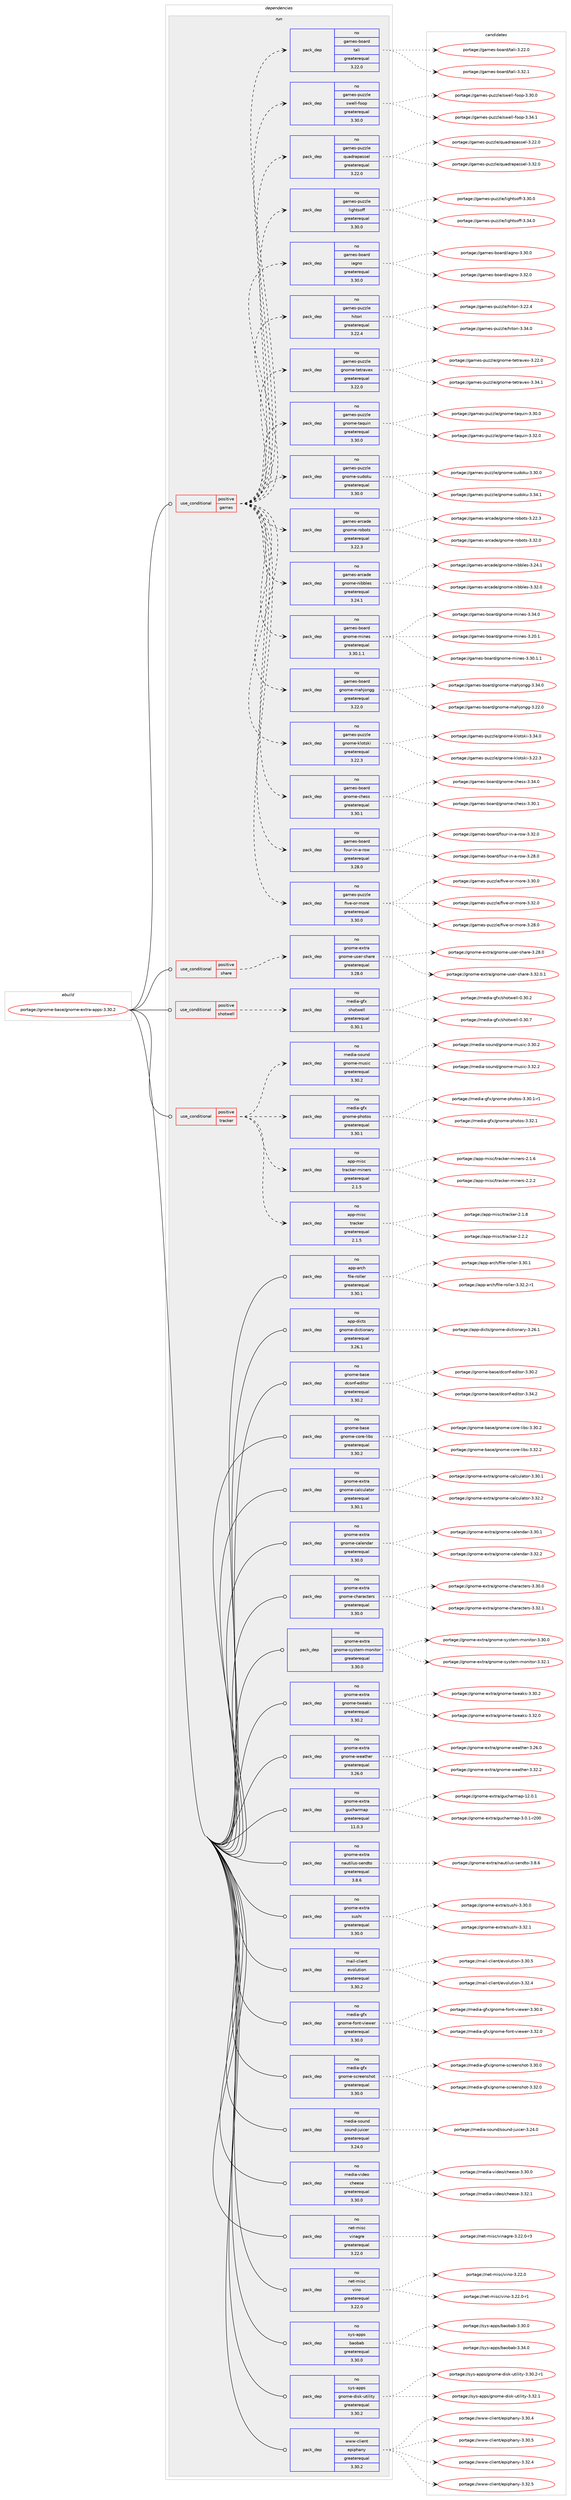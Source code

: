 digraph prolog {

# *************
# Graph options
# *************

newrank=true;
concentrate=true;
compound=true;
graph [rankdir=LR,fontname=Helvetica,fontsize=10,ranksep=1.5];#, ranksep=2.5, nodesep=0.2];
edge  [arrowhead=vee];
node  [fontname=Helvetica,fontsize=10];

# **********
# The ebuild
# **********

subgraph cluster_leftcol {
color=gray;
rank=same;
label=<<i>ebuild</i>>;
id [label="portage://gnome-base/gnome-extra-apps-3.30.2", color=red, width=4, href="../gnome-base/gnome-extra-apps-3.30.2.svg"];
}

# ****************
# The dependencies
# ****************

subgraph cluster_midcol {
color=gray;
label=<<i>dependencies</i>>;
subgraph cluster_compile {
fillcolor="#eeeeee";
style=filled;
label=<<i>compile</i>>;
}
subgraph cluster_compileandrun {
fillcolor="#eeeeee";
style=filled;
label=<<i>compile and run</i>>;
}
subgraph cluster_run {
fillcolor="#eeeeee";
style=filled;
label=<<i>run</i>>;
subgraph cond74012 {
dependency278467 [label=<<TABLE BORDER="0" CELLBORDER="1" CELLSPACING="0" CELLPADDING="4"><TR><TD ROWSPAN="3" CELLPADDING="10">use_conditional</TD></TR><TR><TD>positive</TD></TR><TR><TD>games</TD></TR></TABLE>>, shape=none, color=red];
subgraph pack200404 {
dependency278468 [label=<<TABLE BORDER="0" CELLBORDER="1" CELLSPACING="0" CELLPADDING="4" WIDTH="220"><TR><TD ROWSPAN="6" CELLPADDING="30">pack_dep</TD></TR><TR><TD WIDTH="110">no</TD></TR><TR><TD>games-puzzle</TD></TR><TR><TD>five-or-more</TD></TR><TR><TD>greaterequal</TD></TR><TR><TD>3.30.0</TD></TR></TABLE>>, shape=none, color=blue];
}
dependency278467:e -> dependency278468:w [weight=20,style="dashed",arrowhead="vee"];
subgraph pack200405 {
dependency278469 [label=<<TABLE BORDER="0" CELLBORDER="1" CELLSPACING="0" CELLPADDING="4" WIDTH="220"><TR><TD ROWSPAN="6" CELLPADDING="30">pack_dep</TD></TR><TR><TD WIDTH="110">no</TD></TR><TR><TD>games-board</TD></TR><TR><TD>four-in-a-row</TD></TR><TR><TD>greaterequal</TD></TR><TR><TD>3.28.0</TD></TR></TABLE>>, shape=none, color=blue];
}
dependency278467:e -> dependency278469:w [weight=20,style="dashed",arrowhead="vee"];
subgraph pack200406 {
dependency278470 [label=<<TABLE BORDER="0" CELLBORDER="1" CELLSPACING="0" CELLPADDING="4" WIDTH="220"><TR><TD ROWSPAN="6" CELLPADDING="30">pack_dep</TD></TR><TR><TD WIDTH="110">no</TD></TR><TR><TD>games-board</TD></TR><TR><TD>gnome-chess</TD></TR><TR><TD>greaterequal</TD></TR><TR><TD>3.30.1</TD></TR></TABLE>>, shape=none, color=blue];
}
dependency278467:e -> dependency278470:w [weight=20,style="dashed",arrowhead="vee"];
subgraph pack200407 {
dependency278471 [label=<<TABLE BORDER="0" CELLBORDER="1" CELLSPACING="0" CELLPADDING="4" WIDTH="220"><TR><TD ROWSPAN="6" CELLPADDING="30">pack_dep</TD></TR><TR><TD WIDTH="110">no</TD></TR><TR><TD>games-puzzle</TD></TR><TR><TD>gnome-klotski</TD></TR><TR><TD>greaterequal</TD></TR><TR><TD>3.22.3</TD></TR></TABLE>>, shape=none, color=blue];
}
dependency278467:e -> dependency278471:w [weight=20,style="dashed",arrowhead="vee"];
subgraph pack200408 {
dependency278472 [label=<<TABLE BORDER="0" CELLBORDER="1" CELLSPACING="0" CELLPADDING="4" WIDTH="220"><TR><TD ROWSPAN="6" CELLPADDING="30">pack_dep</TD></TR><TR><TD WIDTH="110">no</TD></TR><TR><TD>games-board</TD></TR><TR><TD>gnome-mahjongg</TD></TR><TR><TD>greaterequal</TD></TR><TR><TD>3.22.0</TD></TR></TABLE>>, shape=none, color=blue];
}
dependency278467:e -> dependency278472:w [weight=20,style="dashed",arrowhead="vee"];
subgraph pack200409 {
dependency278473 [label=<<TABLE BORDER="0" CELLBORDER="1" CELLSPACING="0" CELLPADDING="4" WIDTH="220"><TR><TD ROWSPAN="6" CELLPADDING="30">pack_dep</TD></TR><TR><TD WIDTH="110">no</TD></TR><TR><TD>games-board</TD></TR><TR><TD>gnome-mines</TD></TR><TR><TD>greaterequal</TD></TR><TR><TD>3.30.1.1</TD></TR></TABLE>>, shape=none, color=blue];
}
dependency278467:e -> dependency278473:w [weight=20,style="dashed",arrowhead="vee"];
subgraph pack200410 {
dependency278474 [label=<<TABLE BORDER="0" CELLBORDER="1" CELLSPACING="0" CELLPADDING="4" WIDTH="220"><TR><TD ROWSPAN="6" CELLPADDING="30">pack_dep</TD></TR><TR><TD WIDTH="110">no</TD></TR><TR><TD>games-arcade</TD></TR><TR><TD>gnome-nibbles</TD></TR><TR><TD>greaterequal</TD></TR><TR><TD>3.24.1</TD></TR></TABLE>>, shape=none, color=blue];
}
dependency278467:e -> dependency278474:w [weight=20,style="dashed",arrowhead="vee"];
subgraph pack200411 {
dependency278475 [label=<<TABLE BORDER="0" CELLBORDER="1" CELLSPACING="0" CELLPADDING="4" WIDTH="220"><TR><TD ROWSPAN="6" CELLPADDING="30">pack_dep</TD></TR><TR><TD WIDTH="110">no</TD></TR><TR><TD>games-arcade</TD></TR><TR><TD>gnome-robots</TD></TR><TR><TD>greaterequal</TD></TR><TR><TD>3.22.3</TD></TR></TABLE>>, shape=none, color=blue];
}
dependency278467:e -> dependency278475:w [weight=20,style="dashed",arrowhead="vee"];
subgraph pack200412 {
dependency278476 [label=<<TABLE BORDER="0" CELLBORDER="1" CELLSPACING="0" CELLPADDING="4" WIDTH="220"><TR><TD ROWSPAN="6" CELLPADDING="30">pack_dep</TD></TR><TR><TD WIDTH="110">no</TD></TR><TR><TD>games-puzzle</TD></TR><TR><TD>gnome-sudoku</TD></TR><TR><TD>greaterequal</TD></TR><TR><TD>3.30.0</TD></TR></TABLE>>, shape=none, color=blue];
}
dependency278467:e -> dependency278476:w [weight=20,style="dashed",arrowhead="vee"];
subgraph pack200413 {
dependency278477 [label=<<TABLE BORDER="0" CELLBORDER="1" CELLSPACING="0" CELLPADDING="4" WIDTH="220"><TR><TD ROWSPAN="6" CELLPADDING="30">pack_dep</TD></TR><TR><TD WIDTH="110">no</TD></TR><TR><TD>games-puzzle</TD></TR><TR><TD>gnome-taquin</TD></TR><TR><TD>greaterequal</TD></TR><TR><TD>3.30.0</TD></TR></TABLE>>, shape=none, color=blue];
}
dependency278467:e -> dependency278477:w [weight=20,style="dashed",arrowhead="vee"];
subgraph pack200414 {
dependency278478 [label=<<TABLE BORDER="0" CELLBORDER="1" CELLSPACING="0" CELLPADDING="4" WIDTH="220"><TR><TD ROWSPAN="6" CELLPADDING="30">pack_dep</TD></TR><TR><TD WIDTH="110">no</TD></TR><TR><TD>games-puzzle</TD></TR><TR><TD>gnome-tetravex</TD></TR><TR><TD>greaterequal</TD></TR><TR><TD>3.22.0</TD></TR></TABLE>>, shape=none, color=blue];
}
dependency278467:e -> dependency278478:w [weight=20,style="dashed",arrowhead="vee"];
subgraph pack200415 {
dependency278479 [label=<<TABLE BORDER="0" CELLBORDER="1" CELLSPACING="0" CELLPADDING="4" WIDTH="220"><TR><TD ROWSPAN="6" CELLPADDING="30">pack_dep</TD></TR><TR><TD WIDTH="110">no</TD></TR><TR><TD>games-puzzle</TD></TR><TR><TD>hitori</TD></TR><TR><TD>greaterequal</TD></TR><TR><TD>3.22.4</TD></TR></TABLE>>, shape=none, color=blue];
}
dependency278467:e -> dependency278479:w [weight=20,style="dashed",arrowhead="vee"];
subgraph pack200416 {
dependency278480 [label=<<TABLE BORDER="0" CELLBORDER="1" CELLSPACING="0" CELLPADDING="4" WIDTH="220"><TR><TD ROWSPAN="6" CELLPADDING="30">pack_dep</TD></TR><TR><TD WIDTH="110">no</TD></TR><TR><TD>games-board</TD></TR><TR><TD>iagno</TD></TR><TR><TD>greaterequal</TD></TR><TR><TD>3.30.0</TD></TR></TABLE>>, shape=none, color=blue];
}
dependency278467:e -> dependency278480:w [weight=20,style="dashed",arrowhead="vee"];
subgraph pack200417 {
dependency278481 [label=<<TABLE BORDER="0" CELLBORDER="1" CELLSPACING="0" CELLPADDING="4" WIDTH="220"><TR><TD ROWSPAN="6" CELLPADDING="30">pack_dep</TD></TR><TR><TD WIDTH="110">no</TD></TR><TR><TD>games-puzzle</TD></TR><TR><TD>lightsoff</TD></TR><TR><TD>greaterequal</TD></TR><TR><TD>3.30.0</TD></TR></TABLE>>, shape=none, color=blue];
}
dependency278467:e -> dependency278481:w [weight=20,style="dashed",arrowhead="vee"];
subgraph pack200418 {
dependency278482 [label=<<TABLE BORDER="0" CELLBORDER="1" CELLSPACING="0" CELLPADDING="4" WIDTH="220"><TR><TD ROWSPAN="6" CELLPADDING="30">pack_dep</TD></TR><TR><TD WIDTH="110">no</TD></TR><TR><TD>games-puzzle</TD></TR><TR><TD>quadrapassel</TD></TR><TR><TD>greaterequal</TD></TR><TR><TD>3.22.0</TD></TR></TABLE>>, shape=none, color=blue];
}
dependency278467:e -> dependency278482:w [weight=20,style="dashed",arrowhead="vee"];
subgraph pack200419 {
dependency278483 [label=<<TABLE BORDER="0" CELLBORDER="1" CELLSPACING="0" CELLPADDING="4" WIDTH="220"><TR><TD ROWSPAN="6" CELLPADDING="30">pack_dep</TD></TR><TR><TD WIDTH="110">no</TD></TR><TR><TD>games-puzzle</TD></TR><TR><TD>swell-foop</TD></TR><TR><TD>greaterequal</TD></TR><TR><TD>3.30.0</TD></TR></TABLE>>, shape=none, color=blue];
}
dependency278467:e -> dependency278483:w [weight=20,style="dashed",arrowhead="vee"];
subgraph pack200420 {
dependency278484 [label=<<TABLE BORDER="0" CELLBORDER="1" CELLSPACING="0" CELLPADDING="4" WIDTH="220"><TR><TD ROWSPAN="6" CELLPADDING="30">pack_dep</TD></TR><TR><TD WIDTH="110">no</TD></TR><TR><TD>games-board</TD></TR><TR><TD>tali</TD></TR><TR><TD>greaterequal</TD></TR><TR><TD>3.22.0</TD></TR></TABLE>>, shape=none, color=blue];
}
dependency278467:e -> dependency278484:w [weight=20,style="dashed",arrowhead="vee"];
}
id:e -> dependency278467:w [weight=20,style="solid",arrowhead="odot"];
subgraph cond74013 {
dependency278485 [label=<<TABLE BORDER="0" CELLBORDER="1" CELLSPACING="0" CELLPADDING="4"><TR><TD ROWSPAN="3" CELLPADDING="10">use_conditional</TD></TR><TR><TD>positive</TD></TR><TR><TD>share</TD></TR></TABLE>>, shape=none, color=red];
subgraph pack200421 {
dependency278486 [label=<<TABLE BORDER="0" CELLBORDER="1" CELLSPACING="0" CELLPADDING="4" WIDTH="220"><TR><TD ROWSPAN="6" CELLPADDING="30">pack_dep</TD></TR><TR><TD WIDTH="110">no</TD></TR><TR><TD>gnome-extra</TD></TR><TR><TD>gnome-user-share</TD></TR><TR><TD>greaterequal</TD></TR><TR><TD>3.28.0</TD></TR></TABLE>>, shape=none, color=blue];
}
dependency278485:e -> dependency278486:w [weight=20,style="dashed",arrowhead="vee"];
}
id:e -> dependency278485:w [weight=20,style="solid",arrowhead="odot"];
subgraph cond74014 {
dependency278487 [label=<<TABLE BORDER="0" CELLBORDER="1" CELLSPACING="0" CELLPADDING="4"><TR><TD ROWSPAN="3" CELLPADDING="10">use_conditional</TD></TR><TR><TD>positive</TD></TR><TR><TD>shotwell</TD></TR></TABLE>>, shape=none, color=red];
subgraph pack200422 {
dependency278488 [label=<<TABLE BORDER="0" CELLBORDER="1" CELLSPACING="0" CELLPADDING="4" WIDTH="220"><TR><TD ROWSPAN="6" CELLPADDING="30">pack_dep</TD></TR><TR><TD WIDTH="110">no</TD></TR><TR><TD>media-gfx</TD></TR><TR><TD>shotwell</TD></TR><TR><TD>greaterequal</TD></TR><TR><TD>0.30.1</TD></TR></TABLE>>, shape=none, color=blue];
}
dependency278487:e -> dependency278488:w [weight=20,style="dashed",arrowhead="vee"];
}
id:e -> dependency278487:w [weight=20,style="solid",arrowhead="odot"];
subgraph cond74015 {
dependency278489 [label=<<TABLE BORDER="0" CELLBORDER="1" CELLSPACING="0" CELLPADDING="4"><TR><TD ROWSPAN="3" CELLPADDING="10">use_conditional</TD></TR><TR><TD>positive</TD></TR><TR><TD>tracker</TD></TR></TABLE>>, shape=none, color=red];
subgraph pack200423 {
dependency278490 [label=<<TABLE BORDER="0" CELLBORDER="1" CELLSPACING="0" CELLPADDING="4" WIDTH="220"><TR><TD ROWSPAN="6" CELLPADDING="30">pack_dep</TD></TR><TR><TD WIDTH="110">no</TD></TR><TR><TD>app-misc</TD></TR><TR><TD>tracker</TD></TR><TR><TD>greaterequal</TD></TR><TR><TD>2.1.5</TD></TR></TABLE>>, shape=none, color=blue];
}
dependency278489:e -> dependency278490:w [weight=20,style="dashed",arrowhead="vee"];
subgraph pack200424 {
dependency278491 [label=<<TABLE BORDER="0" CELLBORDER="1" CELLSPACING="0" CELLPADDING="4" WIDTH="220"><TR><TD ROWSPAN="6" CELLPADDING="30">pack_dep</TD></TR><TR><TD WIDTH="110">no</TD></TR><TR><TD>app-misc</TD></TR><TR><TD>tracker-miners</TD></TR><TR><TD>greaterequal</TD></TR><TR><TD>2.1.5</TD></TR></TABLE>>, shape=none, color=blue];
}
dependency278489:e -> dependency278491:w [weight=20,style="dashed",arrowhead="vee"];
subgraph pack200425 {
dependency278492 [label=<<TABLE BORDER="0" CELLBORDER="1" CELLSPACING="0" CELLPADDING="4" WIDTH="220"><TR><TD ROWSPAN="6" CELLPADDING="30">pack_dep</TD></TR><TR><TD WIDTH="110">no</TD></TR><TR><TD>media-gfx</TD></TR><TR><TD>gnome-photos</TD></TR><TR><TD>greaterequal</TD></TR><TR><TD>3.30.1</TD></TR></TABLE>>, shape=none, color=blue];
}
dependency278489:e -> dependency278492:w [weight=20,style="dashed",arrowhead="vee"];
subgraph pack200426 {
dependency278493 [label=<<TABLE BORDER="0" CELLBORDER="1" CELLSPACING="0" CELLPADDING="4" WIDTH="220"><TR><TD ROWSPAN="6" CELLPADDING="30">pack_dep</TD></TR><TR><TD WIDTH="110">no</TD></TR><TR><TD>media-sound</TD></TR><TR><TD>gnome-music</TD></TR><TR><TD>greaterequal</TD></TR><TR><TD>3.30.2</TD></TR></TABLE>>, shape=none, color=blue];
}
dependency278489:e -> dependency278493:w [weight=20,style="dashed",arrowhead="vee"];
}
id:e -> dependency278489:w [weight=20,style="solid",arrowhead="odot"];
subgraph pack200427 {
dependency278494 [label=<<TABLE BORDER="0" CELLBORDER="1" CELLSPACING="0" CELLPADDING="4" WIDTH="220"><TR><TD ROWSPAN="6" CELLPADDING="30">pack_dep</TD></TR><TR><TD WIDTH="110">no</TD></TR><TR><TD>app-arch</TD></TR><TR><TD>file-roller</TD></TR><TR><TD>greaterequal</TD></TR><TR><TD>3.30.1</TD></TR></TABLE>>, shape=none, color=blue];
}
id:e -> dependency278494:w [weight=20,style="solid",arrowhead="odot"];
subgraph pack200428 {
dependency278495 [label=<<TABLE BORDER="0" CELLBORDER="1" CELLSPACING="0" CELLPADDING="4" WIDTH="220"><TR><TD ROWSPAN="6" CELLPADDING="30">pack_dep</TD></TR><TR><TD WIDTH="110">no</TD></TR><TR><TD>app-dicts</TD></TR><TR><TD>gnome-dictionary</TD></TR><TR><TD>greaterequal</TD></TR><TR><TD>3.26.1</TD></TR></TABLE>>, shape=none, color=blue];
}
id:e -> dependency278495:w [weight=20,style="solid",arrowhead="odot"];
subgraph pack200429 {
dependency278496 [label=<<TABLE BORDER="0" CELLBORDER="1" CELLSPACING="0" CELLPADDING="4" WIDTH="220"><TR><TD ROWSPAN="6" CELLPADDING="30">pack_dep</TD></TR><TR><TD WIDTH="110">no</TD></TR><TR><TD>gnome-base</TD></TR><TR><TD>dconf-editor</TD></TR><TR><TD>greaterequal</TD></TR><TR><TD>3.30.2</TD></TR></TABLE>>, shape=none, color=blue];
}
id:e -> dependency278496:w [weight=20,style="solid",arrowhead="odot"];
subgraph pack200430 {
dependency278497 [label=<<TABLE BORDER="0" CELLBORDER="1" CELLSPACING="0" CELLPADDING="4" WIDTH="220"><TR><TD ROWSPAN="6" CELLPADDING="30">pack_dep</TD></TR><TR><TD WIDTH="110">no</TD></TR><TR><TD>gnome-base</TD></TR><TR><TD>gnome-core-libs</TD></TR><TR><TD>greaterequal</TD></TR><TR><TD>3.30.2</TD></TR></TABLE>>, shape=none, color=blue];
}
id:e -> dependency278497:w [weight=20,style="solid",arrowhead="odot"];
subgraph pack200431 {
dependency278498 [label=<<TABLE BORDER="0" CELLBORDER="1" CELLSPACING="0" CELLPADDING="4" WIDTH="220"><TR><TD ROWSPAN="6" CELLPADDING="30">pack_dep</TD></TR><TR><TD WIDTH="110">no</TD></TR><TR><TD>gnome-extra</TD></TR><TR><TD>gnome-calculator</TD></TR><TR><TD>greaterequal</TD></TR><TR><TD>3.30.1</TD></TR></TABLE>>, shape=none, color=blue];
}
id:e -> dependency278498:w [weight=20,style="solid",arrowhead="odot"];
subgraph pack200432 {
dependency278499 [label=<<TABLE BORDER="0" CELLBORDER="1" CELLSPACING="0" CELLPADDING="4" WIDTH="220"><TR><TD ROWSPAN="6" CELLPADDING="30">pack_dep</TD></TR><TR><TD WIDTH="110">no</TD></TR><TR><TD>gnome-extra</TD></TR><TR><TD>gnome-calendar</TD></TR><TR><TD>greaterequal</TD></TR><TR><TD>3.30.0</TD></TR></TABLE>>, shape=none, color=blue];
}
id:e -> dependency278499:w [weight=20,style="solid",arrowhead="odot"];
subgraph pack200433 {
dependency278500 [label=<<TABLE BORDER="0" CELLBORDER="1" CELLSPACING="0" CELLPADDING="4" WIDTH="220"><TR><TD ROWSPAN="6" CELLPADDING="30">pack_dep</TD></TR><TR><TD WIDTH="110">no</TD></TR><TR><TD>gnome-extra</TD></TR><TR><TD>gnome-characters</TD></TR><TR><TD>greaterequal</TD></TR><TR><TD>3.30.0</TD></TR></TABLE>>, shape=none, color=blue];
}
id:e -> dependency278500:w [weight=20,style="solid",arrowhead="odot"];
subgraph pack200434 {
dependency278501 [label=<<TABLE BORDER="0" CELLBORDER="1" CELLSPACING="0" CELLPADDING="4" WIDTH="220"><TR><TD ROWSPAN="6" CELLPADDING="30">pack_dep</TD></TR><TR><TD WIDTH="110">no</TD></TR><TR><TD>gnome-extra</TD></TR><TR><TD>gnome-system-monitor</TD></TR><TR><TD>greaterequal</TD></TR><TR><TD>3.30.0</TD></TR></TABLE>>, shape=none, color=blue];
}
id:e -> dependency278501:w [weight=20,style="solid",arrowhead="odot"];
subgraph pack200435 {
dependency278502 [label=<<TABLE BORDER="0" CELLBORDER="1" CELLSPACING="0" CELLPADDING="4" WIDTH="220"><TR><TD ROWSPAN="6" CELLPADDING="30">pack_dep</TD></TR><TR><TD WIDTH="110">no</TD></TR><TR><TD>gnome-extra</TD></TR><TR><TD>gnome-tweaks</TD></TR><TR><TD>greaterequal</TD></TR><TR><TD>3.30.2</TD></TR></TABLE>>, shape=none, color=blue];
}
id:e -> dependency278502:w [weight=20,style="solid",arrowhead="odot"];
subgraph pack200436 {
dependency278503 [label=<<TABLE BORDER="0" CELLBORDER="1" CELLSPACING="0" CELLPADDING="4" WIDTH="220"><TR><TD ROWSPAN="6" CELLPADDING="30">pack_dep</TD></TR><TR><TD WIDTH="110">no</TD></TR><TR><TD>gnome-extra</TD></TR><TR><TD>gnome-weather</TD></TR><TR><TD>greaterequal</TD></TR><TR><TD>3.26.0</TD></TR></TABLE>>, shape=none, color=blue];
}
id:e -> dependency278503:w [weight=20,style="solid",arrowhead="odot"];
subgraph pack200437 {
dependency278504 [label=<<TABLE BORDER="0" CELLBORDER="1" CELLSPACING="0" CELLPADDING="4" WIDTH="220"><TR><TD ROWSPAN="6" CELLPADDING="30">pack_dep</TD></TR><TR><TD WIDTH="110">no</TD></TR><TR><TD>gnome-extra</TD></TR><TR><TD>gucharmap</TD></TR><TR><TD>greaterequal</TD></TR><TR><TD>11.0.3</TD></TR></TABLE>>, shape=none, color=blue];
}
id:e -> dependency278504:w [weight=20,style="solid",arrowhead="odot"];
subgraph pack200438 {
dependency278505 [label=<<TABLE BORDER="0" CELLBORDER="1" CELLSPACING="0" CELLPADDING="4" WIDTH="220"><TR><TD ROWSPAN="6" CELLPADDING="30">pack_dep</TD></TR><TR><TD WIDTH="110">no</TD></TR><TR><TD>gnome-extra</TD></TR><TR><TD>nautilus-sendto</TD></TR><TR><TD>greaterequal</TD></TR><TR><TD>3.8.6</TD></TR></TABLE>>, shape=none, color=blue];
}
id:e -> dependency278505:w [weight=20,style="solid",arrowhead="odot"];
subgraph pack200439 {
dependency278506 [label=<<TABLE BORDER="0" CELLBORDER="1" CELLSPACING="0" CELLPADDING="4" WIDTH="220"><TR><TD ROWSPAN="6" CELLPADDING="30">pack_dep</TD></TR><TR><TD WIDTH="110">no</TD></TR><TR><TD>gnome-extra</TD></TR><TR><TD>sushi</TD></TR><TR><TD>greaterequal</TD></TR><TR><TD>3.30.0</TD></TR></TABLE>>, shape=none, color=blue];
}
id:e -> dependency278506:w [weight=20,style="solid",arrowhead="odot"];
subgraph pack200440 {
dependency278507 [label=<<TABLE BORDER="0" CELLBORDER="1" CELLSPACING="0" CELLPADDING="4" WIDTH="220"><TR><TD ROWSPAN="6" CELLPADDING="30">pack_dep</TD></TR><TR><TD WIDTH="110">no</TD></TR><TR><TD>mail-client</TD></TR><TR><TD>evolution</TD></TR><TR><TD>greaterequal</TD></TR><TR><TD>3.30.2</TD></TR></TABLE>>, shape=none, color=blue];
}
id:e -> dependency278507:w [weight=20,style="solid",arrowhead="odot"];
subgraph pack200441 {
dependency278508 [label=<<TABLE BORDER="0" CELLBORDER="1" CELLSPACING="0" CELLPADDING="4" WIDTH="220"><TR><TD ROWSPAN="6" CELLPADDING="30">pack_dep</TD></TR><TR><TD WIDTH="110">no</TD></TR><TR><TD>media-gfx</TD></TR><TR><TD>gnome-font-viewer</TD></TR><TR><TD>greaterequal</TD></TR><TR><TD>3.30.0</TD></TR></TABLE>>, shape=none, color=blue];
}
id:e -> dependency278508:w [weight=20,style="solid",arrowhead="odot"];
subgraph pack200442 {
dependency278509 [label=<<TABLE BORDER="0" CELLBORDER="1" CELLSPACING="0" CELLPADDING="4" WIDTH="220"><TR><TD ROWSPAN="6" CELLPADDING="30">pack_dep</TD></TR><TR><TD WIDTH="110">no</TD></TR><TR><TD>media-gfx</TD></TR><TR><TD>gnome-screenshot</TD></TR><TR><TD>greaterequal</TD></TR><TR><TD>3.30.0</TD></TR></TABLE>>, shape=none, color=blue];
}
id:e -> dependency278509:w [weight=20,style="solid",arrowhead="odot"];
subgraph pack200443 {
dependency278510 [label=<<TABLE BORDER="0" CELLBORDER="1" CELLSPACING="0" CELLPADDING="4" WIDTH="220"><TR><TD ROWSPAN="6" CELLPADDING="30">pack_dep</TD></TR><TR><TD WIDTH="110">no</TD></TR><TR><TD>media-sound</TD></TR><TR><TD>sound-juicer</TD></TR><TR><TD>greaterequal</TD></TR><TR><TD>3.24.0</TD></TR></TABLE>>, shape=none, color=blue];
}
id:e -> dependency278510:w [weight=20,style="solid",arrowhead="odot"];
subgraph pack200444 {
dependency278511 [label=<<TABLE BORDER="0" CELLBORDER="1" CELLSPACING="0" CELLPADDING="4" WIDTH="220"><TR><TD ROWSPAN="6" CELLPADDING="30">pack_dep</TD></TR><TR><TD WIDTH="110">no</TD></TR><TR><TD>media-video</TD></TR><TR><TD>cheese</TD></TR><TR><TD>greaterequal</TD></TR><TR><TD>3.30.0</TD></TR></TABLE>>, shape=none, color=blue];
}
id:e -> dependency278511:w [weight=20,style="solid",arrowhead="odot"];
subgraph pack200445 {
dependency278512 [label=<<TABLE BORDER="0" CELLBORDER="1" CELLSPACING="0" CELLPADDING="4" WIDTH="220"><TR><TD ROWSPAN="6" CELLPADDING="30">pack_dep</TD></TR><TR><TD WIDTH="110">no</TD></TR><TR><TD>net-misc</TD></TR><TR><TD>vinagre</TD></TR><TR><TD>greaterequal</TD></TR><TR><TD>3.22.0</TD></TR></TABLE>>, shape=none, color=blue];
}
id:e -> dependency278512:w [weight=20,style="solid",arrowhead="odot"];
subgraph pack200446 {
dependency278513 [label=<<TABLE BORDER="0" CELLBORDER="1" CELLSPACING="0" CELLPADDING="4" WIDTH="220"><TR><TD ROWSPAN="6" CELLPADDING="30">pack_dep</TD></TR><TR><TD WIDTH="110">no</TD></TR><TR><TD>net-misc</TD></TR><TR><TD>vino</TD></TR><TR><TD>greaterequal</TD></TR><TR><TD>3.22.0</TD></TR></TABLE>>, shape=none, color=blue];
}
id:e -> dependency278513:w [weight=20,style="solid",arrowhead="odot"];
subgraph pack200447 {
dependency278514 [label=<<TABLE BORDER="0" CELLBORDER="1" CELLSPACING="0" CELLPADDING="4" WIDTH="220"><TR><TD ROWSPAN="6" CELLPADDING="30">pack_dep</TD></TR><TR><TD WIDTH="110">no</TD></TR><TR><TD>sys-apps</TD></TR><TR><TD>baobab</TD></TR><TR><TD>greaterequal</TD></TR><TR><TD>3.30.0</TD></TR></TABLE>>, shape=none, color=blue];
}
id:e -> dependency278514:w [weight=20,style="solid",arrowhead="odot"];
subgraph pack200448 {
dependency278515 [label=<<TABLE BORDER="0" CELLBORDER="1" CELLSPACING="0" CELLPADDING="4" WIDTH="220"><TR><TD ROWSPAN="6" CELLPADDING="30">pack_dep</TD></TR><TR><TD WIDTH="110">no</TD></TR><TR><TD>sys-apps</TD></TR><TR><TD>gnome-disk-utility</TD></TR><TR><TD>greaterequal</TD></TR><TR><TD>3.30.2</TD></TR></TABLE>>, shape=none, color=blue];
}
id:e -> dependency278515:w [weight=20,style="solid",arrowhead="odot"];
subgraph pack200449 {
dependency278516 [label=<<TABLE BORDER="0" CELLBORDER="1" CELLSPACING="0" CELLPADDING="4" WIDTH="220"><TR><TD ROWSPAN="6" CELLPADDING="30">pack_dep</TD></TR><TR><TD WIDTH="110">no</TD></TR><TR><TD>www-client</TD></TR><TR><TD>epiphany</TD></TR><TR><TD>greaterequal</TD></TR><TR><TD>3.30.2</TD></TR></TABLE>>, shape=none, color=blue];
}
id:e -> dependency278516:w [weight=20,style="solid",arrowhead="odot"];
}
}

# **************
# The candidates
# **************

subgraph cluster_choices {
rank=same;
color=gray;
label=<<i>candidates</i>>;

subgraph choice200404 {
color=black;
nodesep=1;
choiceportage103971091011154511211712212210810147102105118101451111144510911111410145514650564648 [label="portage://games-puzzle/five-or-more-3.28.0", color=red, width=4,href="../games-puzzle/five-or-more-3.28.0.svg"];
choiceportage103971091011154511211712212210810147102105118101451111144510911111410145514651484648 [label="portage://games-puzzle/five-or-more-3.30.0", color=red, width=4,href="../games-puzzle/five-or-more-3.30.0.svg"];
choiceportage103971091011154511211712212210810147102105118101451111144510911111410145514651504648 [label="portage://games-puzzle/five-or-more-3.32.0", color=red, width=4,href="../games-puzzle/five-or-more-3.32.0.svg"];
dependency278468:e -> choiceportage103971091011154511211712212210810147102105118101451111144510911111410145514650564648:w [style=dotted,weight="100"];
dependency278468:e -> choiceportage103971091011154511211712212210810147102105118101451111144510911111410145514651484648:w [style=dotted,weight="100"];
dependency278468:e -> choiceportage103971091011154511211712212210810147102105118101451111144510911111410145514651504648:w [style=dotted,weight="100"];
}
subgraph choice200405 {
color=black;
nodesep=1;
choiceportage10397109101115459811197114100471021111171144510511045974511411111945514650564648 [label="portage://games-board/four-in-a-row-3.28.0", color=red, width=4,href="../games-board/four-in-a-row-3.28.0.svg"];
choiceportage10397109101115459811197114100471021111171144510511045974511411111945514651504648 [label="portage://games-board/four-in-a-row-3.32.0", color=red, width=4,href="../games-board/four-in-a-row-3.32.0.svg"];
dependency278469:e -> choiceportage10397109101115459811197114100471021111171144510511045974511411111945514650564648:w [style=dotted,weight="100"];
dependency278469:e -> choiceportage10397109101115459811197114100471021111171144510511045974511411111945514651504648:w [style=dotted,weight="100"];
}
subgraph choice200406 {
color=black;
nodesep=1;
choiceportage1039710910111545981119711410047103110111109101459910410111511545514651484649 [label="portage://games-board/gnome-chess-3.30.1", color=red, width=4,href="../games-board/gnome-chess-3.30.1.svg"];
choiceportage1039710910111545981119711410047103110111109101459910410111511545514651524648 [label="portage://games-board/gnome-chess-3.34.0", color=red, width=4,href="../games-board/gnome-chess-3.34.0.svg"];
dependency278470:e -> choiceportage1039710910111545981119711410047103110111109101459910410111511545514651484649:w [style=dotted,weight="100"];
dependency278470:e -> choiceportage1039710910111545981119711410047103110111109101459910410111511545514651524648:w [style=dotted,weight="100"];
}
subgraph choice200407 {
color=black;
nodesep=1;
choiceportage1039710910111545112117122122108101471031101111091014510710811111611510710545514650504651 [label="portage://games-puzzle/gnome-klotski-3.22.3", color=red, width=4,href="../games-puzzle/gnome-klotski-3.22.3.svg"];
choiceportage1039710910111545112117122122108101471031101111091014510710811111611510710545514651524648 [label="portage://games-puzzle/gnome-klotski-3.34.0", color=red, width=4,href="../games-puzzle/gnome-klotski-3.34.0.svg"];
dependency278471:e -> choiceportage1039710910111545112117122122108101471031101111091014510710811111611510710545514650504651:w [style=dotted,weight="100"];
dependency278471:e -> choiceportage1039710910111545112117122122108101471031101111091014510710811111611510710545514651524648:w [style=dotted,weight="100"];
}
subgraph choice200408 {
color=black;
nodesep=1;
choiceportage1039710910111545981119711410047103110111109101451099710410611111010310345514650504648 [label="portage://games-board/gnome-mahjongg-3.22.0", color=red, width=4,href="../games-board/gnome-mahjongg-3.22.0.svg"];
choiceportage1039710910111545981119711410047103110111109101451099710410611111010310345514651524648 [label="portage://games-board/gnome-mahjongg-3.34.0", color=red, width=4,href="../games-board/gnome-mahjongg-3.34.0.svg"];
dependency278472:e -> choiceportage1039710910111545981119711410047103110111109101451099710410611111010310345514650504648:w [style=dotted,weight="100"];
dependency278472:e -> choiceportage1039710910111545981119711410047103110111109101451099710410611111010310345514651524648:w [style=dotted,weight="100"];
}
subgraph choice200409 {
color=black;
nodesep=1;
choiceportage10397109101115459811197114100471031101111091014510910511010111545514650484649 [label="portage://games-board/gnome-mines-3.20.1", color=red, width=4,href="../games-board/gnome-mines-3.20.1.svg"];
choiceportage103971091011154598111971141004710311011110910145109105110101115455146514846494649 [label="portage://games-board/gnome-mines-3.30.1.1", color=red, width=4,href="../games-board/gnome-mines-3.30.1.1.svg"];
choiceportage10397109101115459811197114100471031101111091014510910511010111545514651524648 [label="portage://games-board/gnome-mines-3.34.0", color=red, width=4,href="../games-board/gnome-mines-3.34.0.svg"];
dependency278473:e -> choiceportage10397109101115459811197114100471031101111091014510910511010111545514650484649:w [style=dotted,weight="100"];
dependency278473:e -> choiceportage103971091011154598111971141004710311011110910145109105110101115455146514846494649:w [style=dotted,weight="100"];
dependency278473:e -> choiceportage10397109101115459811197114100471031101111091014510910511010111545514651524648:w [style=dotted,weight="100"];
}
subgraph choice200410 {
color=black;
nodesep=1;
choiceportage10397109101115459711499971001014710311011110910145110105989810810111545514650524649 [label="portage://games-arcade/gnome-nibbles-3.24.1", color=red, width=4,href="../games-arcade/gnome-nibbles-3.24.1.svg"];
choiceportage10397109101115459711499971001014710311011110910145110105989810810111545514651504648 [label="portage://games-arcade/gnome-nibbles-3.32.0", color=red, width=4,href="../games-arcade/gnome-nibbles-3.32.0.svg"];
dependency278474:e -> choiceportage10397109101115459711499971001014710311011110910145110105989810810111545514650524649:w [style=dotted,weight="100"];
dependency278474:e -> choiceportage10397109101115459711499971001014710311011110910145110105989810810111545514651504648:w [style=dotted,weight="100"];
}
subgraph choice200411 {
color=black;
nodesep=1;
choiceportage103971091011154597114999710010147103110111109101451141119811111611545514650504651 [label="portage://games-arcade/gnome-robots-3.22.3", color=red, width=4,href="../games-arcade/gnome-robots-3.22.3.svg"];
choiceportage103971091011154597114999710010147103110111109101451141119811111611545514651504648 [label="portage://games-arcade/gnome-robots-3.32.0", color=red, width=4,href="../games-arcade/gnome-robots-3.32.0.svg"];
dependency278475:e -> choiceportage103971091011154597114999710010147103110111109101451141119811111611545514650504651:w [style=dotted,weight="100"];
dependency278475:e -> choiceportage103971091011154597114999710010147103110111109101451141119811111611545514651504648:w [style=dotted,weight="100"];
}
subgraph choice200412 {
color=black;
nodesep=1;
choiceportage1039710910111545112117122122108101471031101111091014511511710011110711745514651484648 [label="portage://games-puzzle/gnome-sudoku-3.30.0", color=red, width=4,href="../games-puzzle/gnome-sudoku-3.30.0.svg"];
choiceportage1039710910111545112117122122108101471031101111091014511511710011110711745514651524649 [label="portage://games-puzzle/gnome-sudoku-3.34.1", color=red, width=4,href="../games-puzzle/gnome-sudoku-3.34.1.svg"];
dependency278476:e -> choiceportage1039710910111545112117122122108101471031101111091014511511710011110711745514651484648:w [style=dotted,weight="100"];
dependency278476:e -> choiceportage1039710910111545112117122122108101471031101111091014511511710011110711745514651524649:w [style=dotted,weight="100"];
}
subgraph choice200413 {
color=black;
nodesep=1;
choiceportage103971091011154511211712212210810147103110111109101451169711311710511045514651484648 [label="portage://games-puzzle/gnome-taquin-3.30.0", color=red, width=4,href="../games-puzzle/gnome-taquin-3.30.0.svg"];
choiceportage103971091011154511211712212210810147103110111109101451169711311710511045514651504648 [label="portage://games-puzzle/gnome-taquin-3.32.0", color=red, width=4,href="../games-puzzle/gnome-taquin-3.32.0.svg"];
dependency278477:e -> choiceportage103971091011154511211712212210810147103110111109101451169711311710511045514651484648:w [style=dotted,weight="100"];
dependency278477:e -> choiceportage103971091011154511211712212210810147103110111109101451169711311710511045514651504648:w [style=dotted,weight="100"];
}
subgraph choice200414 {
color=black;
nodesep=1;
choiceportage103971091011154511211712212210810147103110111109101451161011161149711810112045514650504648 [label="portage://games-puzzle/gnome-tetravex-3.22.0", color=red, width=4,href="../games-puzzle/gnome-tetravex-3.22.0.svg"];
choiceportage103971091011154511211712212210810147103110111109101451161011161149711810112045514651524649 [label="portage://games-puzzle/gnome-tetravex-3.34.1", color=red, width=4,href="../games-puzzle/gnome-tetravex-3.34.1.svg"];
dependency278478:e -> choiceportage103971091011154511211712212210810147103110111109101451161011161149711810112045514650504648:w [style=dotted,weight="100"];
dependency278478:e -> choiceportage103971091011154511211712212210810147103110111109101451161011161149711810112045514651524649:w [style=dotted,weight="100"];
}
subgraph choice200415 {
color=black;
nodesep=1;
choiceportage10397109101115451121171221221081014710410511611111410545514650504652 [label="portage://games-puzzle/hitori-3.22.4", color=red, width=4,href="../games-puzzle/hitori-3.22.4.svg"];
choiceportage10397109101115451121171221221081014710410511611111410545514651524648 [label="portage://games-puzzle/hitori-3.34.0", color=red, width=4,href="../games-puzzle/hitori-3.34.0.svg"];
dependency278479:e -> choiceportage10397109101115451121171221221081014710410511611111410545514650504652:w [style=dotted,weight="100"];
dependency278479:e -> choiceportage10397109101115451121171221221081014710410511611111410545514651524648:w [style=dotted,weight="100"];
}
subgraph choice200416 {
color=black;
nodesep=1;
choiceportage10397109101115459811197114100471059710311011145514651484648 [label="portage://games-board/iagno-3.30.0", color=red, width=4,href="../games-board/iagno-3.30.0.svg"];
choiceportage10397109101115459811197114100471059710311011145514651504648 [label="portage://games-board/iagno-3.32.0", color=red, width=4,href="../games-board/iagno-3.32.0.svg"];
dependency278480:e -> choiceportage10397109101115459811197114100471059710311011145514651484648:w [style=dotted,weight="100"];
dependency278480:e -> choiceportage10397109101115459811197114100471059710311011145514651504648:w [style=dotted,weight="100"];
}
subgraph choice200417 {
color=black;
nodesep=1;
choiceportage10397109101115451121171221221081014710810510310411611511110210245514651484648 [label="portage://games-puzzle/lightsoff-3.30.0", color=red, width=4,href="../games-puzzle/lightsoff-3.30.0.svg"];
choiceportage10397109101115451121171221221081014710810510310411611511110210245514651524648 [label="portage://games-puzzle/lightsoff-3.34.0", color=red, width=4,href="../games-puzzle/lightsoff-3.34.0.svg"];
dependency278481:e -> choiceportage10397109101115451121171221221081014710810510310411611511110210245514651484648:w [style=dotted,weight="100"];
dependency278481:e -> choiceportage10397109101115451121171221221081014710810510310411611511110210245514651524648:w [style=dotted,weight="100"];
}
subgraph choice200418 {
color=black;
nodesep=1;
choiceportage10397109101115451121171221221081014711311797100114971129711511510110845514650504648 [label="portage://games-puzzle/quadrapassel-3.22.0", color=red, width=4,href="../games-puzzle/quadrapassel-3.22.0.svg"];
choiceportage10397109101115451121171221221081014711311797100114971129711511510110845514651504648 [label="portage://games-puzzle/quadrapassel-3.32.0", color=red, width=4,href="../games-puzzle/quadrapassel-3.32.0.svg"];
dependency278482:e -> choiceportage10397109101115451121171221221081014711311797100114971129711511510110845514650504648:w [style=dotted,weight="100"];
dependency278482:e -> choiceportage10397109101115451121171221221081014711311797100114971129711511510110845514651504648:w [style=dotted,weight="100"];
}
subgraph choice200419 {
color=black;
nodesep=1;
choiceportage1039710910111545112117122122108101471151191011081084510211111111245514651484648 [label="portage://games-puzzle/swell-foop-3.30.0", color=red, width=4,href="../games-puzzle/swell-foop-3.30.0.svg"];
choiceportage1039710910111545112117122122108101471151191011081084510211111111245514651524649 [label="portage://games-puzzle/swell-foop-3.34.1", color=red, width=4,href="../games-puzzle/swell-foop-3.34.1.svg"];
dependency278483:e -> choiceportage1039710910111545112117122122108101471151191011081084510211111111245514651484648:w [style=dotted,weight="100"];
dependency278483:e -> choiceportage1039710910111545112117122122108101471151191011081084510211111111245514651524649:w [style=dotted,weight="100"];
}
subgraph choice200420 {
color=black;
nodesep=1;
choiceportage10397109101115459811197114100471169710810545514650504648 [label="portage://games-board/tali-3.22.0", color=red, width=4,href="../games-board/tali-3.22.0.svg"];
choiceportage10397109101115459811197114100471169710810545514651504649 [label="portage://games-board/tali-3.32.1", color=red, width=4,href="../games-board/tali-3.32.1.svg"];
dependency278484:e -> choiceportage10397109101115459811197114100471169710810545514650504648:w [style=dotted,weight="100"];
dependency278484:e -> choiceportage10397109101115459811197114100471169710810545514651504649:w [style=dotted,weight="100"];
}
subgraph choice200421 {
color=black;
nodesep=1;
choiceportage10311011110910145101120116114974710311011110910145117115101114451151049711410145514650564648 [label="portage://gnome-extra/gnome-user-share-3.28.0", color=red, width=4,href="../gnome-extra/gnome-user-share-3.28.0.svg"];
choiceportage103110111109101451011201161149747103110111109101451171151011144511510497114101455146515046484649 [label="portage://gnome-extra/gnome-user-share-3.32.0.1", color=red, width=4,href="../gnome-extra/gnome-user-share-3.32.0.1.svg"];
dependency278486:e -> choiceportage10311011110910145101120116114974710311011110910145117115101114451151049711410145514650564648:w [style=dotted,weight="100"];
dependency278486:e -> choiceportage103110111109101451011201161149747103110111109101451171151011144511510497114101455146515046484649:w [style=dotted,weight="100"];
}
subgraph choice200422 {
color=black;
nodesep=1;
choiceportage10910110010597451031021204711510411111611910110810845484651484650 [label="portage://media-gfx/shotwell-0.30.2", color=red, width=4,href="../media-gfx/shotwell-0.30.2.svg"];
choiceportage10910110010597451031021204711510411111611910110810845484651484655 [label="portage://media-gfx/shotwell-0.30.7", color=red, width=4,href="../media-gfx/shotwell-0.30.7.svg"];
dependency278488:e -> choiceportage10910110010597451031021204711510411111611910110810845484651484650:w [style=dotted,weight="100"];
dependency278488:e -> choiceportage10910110010597451031021204711510411111611910110810845484651484655:w [style=dotted,weight="100"];
}
subgraph choice200423 {
color=black;
nodesep=1;
choiceportage971121124510910511599471161149799107101114455046494656 [label="portage://app-misc/tracker-2.1.8", color=red, width=4,href="../app-misc/tracker-2.1.8.svg"];
choiceportage971121124510910511599471161149799107101114455046504650 [label="portage://app-misc/tracker-2.2.2", color=red, width=4,href="../app-misc/tracker-2.2.2.svg"];
dependency278490:e -> choiceportage971121124510910511599471161149799107101114455046494656:w [style=dotted,weight="100"];
dependency278490:e -> choiceportage971121124510910511599471161149799107101114455046504650:w [style=dotted,weight="100"];
}
subgraph choice200424 {
color=black;
nodesep=1;
choiceportage97112112451091051159947116114979910710111445109105110101114115455046494654 [label="portage://app-misc/tracker-miners-2.1.6", color=red, width=4,href="../app-misc/tracker-miners-2.1.6.svg"];
choiceportage97112112451091051159947116114979910710111445109105110101114115455046504650 [label="portage://app-misc/tracker-miners-2.2.2", color=red, width=4,href="../app-misc/tracker-miners-2.2.2.svg"];
dependency278491:e -> choiceportage97112112451091051159947116114979910710111445109105110101114115455046494654:w [style=dotted,weight="100"];
dependency278491:e -> choiceportage97112112451091051159947116114979910710111445109105110101114115455046504650:w [style=dotted,weight="100"];
}
subgraph choice200425 {
color=black;
nodesep=1;
choiceportage10910110010597451031021204710311011110910145112104111116111115455146514846494511449 [label="portage://media-gfx/gnome-photos-3.30.1-r1", color=red, width=4,href="../media-gfx/gnome-photos-3.30.1-r1.svg"];
choiceportage1091011001059745103102120471031101111091014511210411111611111545514651504649 [label="portage://media-gfx/gnome-photos-3.32.1", color=red, width=4,href="../media-gfx/gnome-photos-3.32.1.svg"];
dependency278492:e -> choiceportage10910110010597451031021204710311011110910145112104111116111115455146514846494511449:w [style=dotted,weight="100"];
dependency278492:e -> choiceportage1091011001059745103102120471031101111091014511210411111611111545514651504649:w [style=dotted,weight="100"];
}
subgraph choice200426 {
color=black;
nodesep=1;
choiceportage109101100105974511511111711010047103110111109101451091171151059945514651484650 [label="portage://media-sound/gnome-music-3.30.2", color=red, width=4,href="../media-sound/gnome-music-3.30.2.svg"];
choiceportage109101100105974511511111711010047103110111109101451091171151059945514651504650 [label="portage://media-sound/gnome-music-3.32.2", color=red, width=4,href="../media-sound/gnome-music-3.32.2.svg"];
dependency278493:e -> choiceportage109101100105974511511111711010047103110111109101451091171151059945514651484650:w [style=dotted,weight="100"];
dependency278493:e -> choiceportage109101100105974511511111711010047103110111109101451091171151059945514651504650:w [style=dotted,weight="100"];
}
subgraph choice200427 {
color=black;
nodesep=1;
choiceportage97112112459711499104471021051081014511411110810810111445514651484649 [label="portage://app-arch/file-roller-3.30.1", color=red, width=4,href="../app-arch/file-roller-3.30.1.svg"];
choiceportage971121124597114991044710210510810145114111108108101114455146515046504511449 [label="portage://app-arch/file-roller-3.32.2-r1", color=red, width=4,href="../app-arch/file-roller-3.32.2-r1.svg"];
dependency278494:e -> choiceportage97112112459711499104471021051081014511411110810810111445514651484649:w [style=dotted,weight="100"];
dependency278494:e -> choiceportage971121124597114991044710210510810145114111108108101114455146515046504511449:w [style=dotted,weight="100"];
}
subgraph choice200428 {
color=black;
nodesep=1;
choiceportage9711211245100105991161154710311011110910145100105991161051111109711412145514650544649 [label="portage://app-dicts/gnome-dictionary-3.26.1", color=red, width=4,href="../app-dicts/gnome-dictionary-3.26.1.svg"];
dependency278495:e -> choiceportage9711211245100105991161154710311011110910145100105991161051111109711412145514650544649:w [style=dotted,weight="100"];
}
subgraph choice200429 {
color=black;
nodesep=1;
choiceportage10311011110910145989711510147100991111101024510110010511611111445514651484650 [label="portage://gnome-base/dconf-editor-3.30.2", color=red, width=4,href="../gnome-base/dconf-editor-3.30.2.svg"];
choiceportage10311011110910145989711510147100991111101024510110010511611111445514651524650 [label="portage://gnome-base/dconf-editor-3.34.2", color=red, width=4,href="../gnome-base/dconf-editor-3.34.2.svg"];
dependency278496:e -> choiceportage10311011110910145989711510147100991111101024510110010511611111445514651484650:w [style=dotted,weight="100"];
dependency278496:e -> choiceportage10311011110910145989711510147100991111101024510110010511611111445514651524650:w [style=dotted,weight="100"];
}
subgraph choice200430 {
color=black;
nodesep=1;
choiceportage103110111109101459897115101471031101111091014599111114101451081059811545514651484650 [label="portage://gnome-base/gnome-core-libs-3.30.2", color=red, width=4,href="../gnome-base/gnome-core-libs-3.30.2.svg"];
choiceportage103110111109101459897115101471031101111091014599111114101451081059811545514651504650 [label="portage://gnome-base/gnome-core-libs-3.32.2", color=red, width=4,href="../gnome-base/gnome-core-libs-3.32.2.svg"];
dependency278497:e -> choiceportage103110111109101459897115101471031101111091014599111114101451081059811545514651484650:w [style=dotted,weight="100"];
dependency278497:e -> choiceportage103110111109101459897115101471031101111091014599111114101451081059811545514651504650:w [style=dotted,weight="100"];
}
subgraph choice200431 {
color=black;
nodesep=1;
choiceportage103110111109101451011201161149747103110111109101459997108991171089711611111445514651484649 [label="portage://gnome-extra/gnome-calculator-3.30.1", color=red, width=4,href="../gnome-extra/gnome-calculator-3.30.1.svg"];
choiceportage103110111109101451011201161149747103110111109101459997108991171089711611111445514651504650 [label="portage://gnome-extra/gnome-calculator-3.32.2", color=red, width=4,href="../gnome-extra/gnome-calculator-3.32.2.svg"];
dependency278498:e -> choiceportage103110111109101451011201161149747103110111109101459997108991171089711611111445514651484649:w [style=dotted,weight="100"];
dependency278498:e -> choiceportage103110111109101451011201161149747103110111109101459997108991171089711611111445514651504650:w [style=dotted,weight="100"];
}
subgraph choice200432 {
color=black;
nodesep=1;
choiceportage1031101111091014510112011611497471031101111091014599971081011101009711445514651484649 [label="portage://gnome-extra/gnome-calendar-3.30.1", color=red, width=4,href="../gnome-extra/gnome-calendar-3.30.1.svg"];
choiceportage1031101111091014510112011611497471031101111091014599971081011101009711445514651504650 [label="portage://gnome-extra/gnome-calendar-3.32.2", color=red, width=4,href="../gnome-extra/gnome-calendar-3.32.2.svg"];
dependency278499:e -> choiceportage1031101111091014510112011611497471031101111091014599971081011101009711445514651484649:w [style=dotted,weight="100"];
dependency278499:e -> choiceportage1031101111091014510112011611497471031101111091014599971081011101009711445514651504650:w [style=dotted,weight="100"];
}
subgraph choice200433 {
color=black;
nodesep=1;
choiceportage103110111109101451011201161149747103110111109101459910497114979911610111411545514651484648 [label="portage://gnome-extra/gnome-characters-3.30.0", color=red, width=4,href="../gnome-extra/gnome-characters-3.30.0.svg"];
choiceportage103110111109101451011201161149747103110111109101459910497114979911610111411545514651504649 [label="portage://gnome-extra/gnome-characters-3.32.1", color=red, width=4,href="../gnome-extra/gnome-characters-3.32.1.svg"];
dependency278500:e -> choiceportage103110111109101451011201161149747103110111109101459910497114979911610111411545514651484648:w [style=dotted,weight="100"];
dependency278500:e -> choiceportage103110111109101451011201161149747103110111109101459910497114979911610111411545514651504649:w [style=dotted,weight="100"];
}
subgraph choice200434 {
color=black;
nodesep=1;
choiceportage103110111109101451011201161149747103110111109101451151211151161011094510911111010511611111445514651484648 [label="portage://gnome-extra/gnome-system-monitor-3.30.0", color=red, width=4,href="../gnome-extra/gnome-system-monitor-3.30.0.svg"];
choiceportage103110111109101451011201161149747103110111109101451151211151161011094510911111010511611111445514651504649 [label="portage://gnome-extra/gnome-system-monitor-3.32.1", color=red, width=4,href="../gnome-extra/gnome-system-monitor-3.32.1.svg"];
dependency278501:e -> choiceportage103110111109101451011201161149747103110111109101451151211151161011094510911111010511611111445514651484648:w [style=dotted,weight="100"];
dependency278501:e -> choiceportage103110111109101451011201161149747103110111109101451151211151161011094510911111010511611111445514651504649:w [style=dotted,weight="100"];
}
subgraph choice200435 {
color=black;
nodesep=1;
choiceportage103110111109101451011201161149747103110111109101451161191019710711545514651484650 [label="portage://gnome-extra/gnome-tweaks-3.30.2", color=red, width=4,href="../gnome-extra/gnome-tweaks-3.30.2.svg"];
choiceportage103110111109101451011201161149747103110111109101451161191019710711545514651504648 [label="portage://gnome-extra/gnome-tweaks-3.32.0", color=red, width=4,href="../gnome-extra/gnome-tweaks-3.32.0.svg"];
dependency278502:e -> choiceportage103110111109101451011201161149747103110111109101451161191019710711545514651484650:w [style=dotted,weight="100"];
dependency278502:e -> choiceportage103110111109101451011201161149747103110111109101451161191019710711545514651504648:w [style=dotted,weight="100"];
}
subgraph choice200436 {
color=black;
nodesep=1;
choiceportage103110111109101451011201161149747103110111109101451191019711610410111445514650544648 [label="portage://gnome-extra/gnome-weather-3.26.0", color=red, width=4,href="../gnome-extra/gnome-weather-3.26.0.svg"];
choiceportage103110111109101451011201161149747103110111109101451191019711610410111445514651504650 [label="portage://gnome-extra/gnome-weather-3.32.2", color=red, width=4,href="../gnome-extra/gnome-weather-3.32.2.svg"];
dependency278503:e -> choiceportage103110111109101451011201161149747103110111109101451191019711610410111445514650544648:w [style=dotted,weight="100"];
dependency278503:e -> choiceportage103110111109101451011201161149747103110111109101451191019711610410111445514651504650:w [style=dotted,weight="100"];
}
subgraph choice200437 {
color=black;
nodesep=1;
choiceportage10311011110910145101120116114974710311799104971141099711245495046484649 [label="portage://gnome-extra/gucharmap-12.0.1", color=red, width=4,href="../gnome-extra/gucharmap-12.0.1.svg"];
choiceportage10311011110910145101120116114974710311799104971141099711245514648464945114504848 [label="portage://gnome-extra/gucharmap-3.0.1-r200", color=red, width=4,href="../gnome-extra/gucharmap-3.0.1-r200.svg"];
dependency278504:e -> choiceportage10311011110910145101120116114974710311799104971141099711245495046484649:w [style=dotted,weight="100"];
dependency278504:e -> choiceportage10311011110910145101120116114974710311799104971141099711245514648464945114504848:w [style=dotted,weight="100"];
}
subgraph choice200438 {
color=black;
nodesep=1;
choiceportage1031101111091014510112011611497471109711711610510811711545115101110100116111455146564654 [label="portage://gnome-extra/nautilus-sendto-3.8.6", color=red, width=4,href="../gnome-extra/nautilus-sendto-3.8.6.svg"];
dependency278505:e -> choiceportage1031101111091014510112011611497471109711711610510811711545115101110100116111455146564654:w [style=dotted,weight="100"];
}
subgraph choice200439 {
color=black;
nodesep=1;
choiceportage10311011110910145101120116114974711511711510410545514651484648 [label="portage://gnome-extra/sushi-3.30.0", color=red, width=4,href="../gnome-extra/sushi-3.30.0.svg"];
choiceportage10311011110910145101120116114974711511711510410545514651504649 [label="portage://gnome-extra/sushi-3.32.1", color=red, width=4,href="../gnome-extra/sushi-3.32.1.svg"];
dependency278506:e -> choiceportage10311011110910145101120116114974711511711510410545514651484648:w [style=dotted,weight="100"];
dependency278506:e -> choiceportage10311011110910145101120116114974711511711510410545514651504649:w [style=dotted,weight="100"];
}
subgraph choice200440 {
color=black;
nodesep=1;
choiceportage1099710510845991081051011101164710111811110811711610511111045514651484653 [label="portage://mail-client/evolution-3.30.5", color=red, width=4,href="../mail-client/evolution-3.30.5.svg"];
choiceportage1099710510845991081051011101164710111811110811711610511111045514651504652 [label="portage://mail-client/evolution-3.32.4", color=red, width=4,href="../mail-client/evolution-3.32.4.svg"];
dependency278507:e -> choiceportage1099710510845991081051011101164710111811110811711610511111045514651484653:w [style=dotted,weight="100"];
dependency278507:e -> choiceportage1099710510845991081051011101164710111811110811711610511111045514651504652:w [style=dotted,weight="100"];
}
subgraph choice200441 {
color=black;
nodesep=1;
choiceportage109101100105974510310212047103110111109101451021111101164511810510111910111445514651484648 [label="portage://media-gfx/gnome-font-viewer-3.30.0", color=red, width=4,href="../media-gfx/gnome-font-viewer-3.30.0.svg"];
choiceportage109101100105974510310212047103110111109101451021111101164511810510111910111445514651504648 [label="portage://media-gfx/gnome-font-viewer-3.32.0", color=red, width=4,href="../media-gfx/gnome-font-viewer-3.32.0.svg"];
dependency278508:e -> choiceportage109101100105974510310212047103110111109101451021111101164511810510111910111445514651484648:w [style=dotted,weight="100"];
dependency278508:e -> choiceportage109101100105974510310212047103110111109101451021111101164511810510111910111445514651504648:w [style=dotted,weight="100"];
}
subgraph choice200442 {
color=black;
nodesep=1;
choiceportage109101100105974510310212047103110111109101451159911410110111011510411111645514651484648 [label="portage://media-gfx/gnome-screenshot-3.30.0", color=red, width=4,href="../media-gfx/gnome-screenshot-3.30.0.svg"];
choiceportage109101100105974510310212047103110111109101451159911410110111011510411111645514651504648 [label="portage://media-gfx/gnome-screenshot-3.32.0", color=red, width=4,href="../media-gfx/gnome-screenshot-3.32.0.svg"];
dependency278509:e -> choiceportage109101100105974510310212047103110111109101451159911410110111011510411111645514651484648:w [style=dotted,weight="100"];
dependency278509:e -> choiceportage109101100105974510310212047103110111109101451159911410110111011510411111645514651504648:w [style=dotted,weight="100"];
}
subgraph choice200443 {
color=black;
nodesep=1;
choiceportage109101100105974511511111711010047115111117110100451061171059910111445514650524648 [label="portage://media-sound/sound-juicer-3.24.0", color=red, width=4,href="../media-sound/sound-juicer-3.24.0.svg"];
dependency278510:e -> choiceportage109101100105974511511111711010047115111117110100451061171059910111445514650524648:w [style=dotted,weight="100"];
}
subgraph choice200444 {
color=black;
nodesep=1;
choiceportage1091011001059745118105100101111479910410110111510145514651484648 [label="portage://media-video/cheese-3.30.0", color=red, width=4,href="../media-video/cheese-3.30.0.svg"];
choiceportage1091011001059745118105100101111479910410110111510145514651504649 [label="portage://media-video/cheese-3.32.1", color=red, width=4,href="../media-video/cheese-3.32.1.svg"];
dependency278511:e -> choiceportage1091011001059745118105100101111479910410110111510145514651484648:w [style=dotted,weight="100"];
dependency278511:e -> choiceportage1091011001059745118105100101111479910410110111510145514651504649:w [style=dotted,weight="100"];
}
subgraph choice200445 {
color=black;
nodesep=1;
choiceportage11010111645109105115994711810511097103114101455146505046484511451 [label="portage://net-misc/vinagre-3.22.0-r3", color=red, width=4,href="../net-misc/vinagre-3.22.0-r3.svg"];
dependency278512:e -> choiceportage11010111645109105115994711810511097103114101455146505046484511451:w [style=dotted,weight="100"];
}
subgraph choice200446 {
color=black;
nodesep=1;
choiceportage11010111645109105115994711810511011145514650504648 [label="portage://net-misc/vino-3.22.0", color=red, width=4,href="../net-misc/vino-3.22.0.svg"];
choiceportage110101116451091051159947118105110111455146505046484511449 [label="portage://net-misc/vino-3.22.0-r1", color=red, width=4,href="../net-misc/vino-3.22.0-r1.svg"];
dependency278513:e -> choiceportage11010111645109105115994711810511011145514650504648:w [style=dotted,weight="100"];
dependency278513:e -> choiceportage110101116451091051159947118105110111455146505046484511449:w [style=dotted,weight="100"];
}
subgraph choice200447 {
color=black;
nodesep=1;
choiceportage115121115459711211211547989711198979845514651484648 [label="portage://sys-apps/baobab-3.30.0", color=red, width=4,href="../sys-apps/baobab-3.30.0.svg"];
choiceportage115121115459711211211547989711198979845514651524648 [label="portage://sys-apps/baobab-3.34.0", color=red, width=4,href="../sys-apps/baobab-3.34.0.svg"];
dependency278514:e -> choiceportage115121115459711211211547989711198979845514651484648:w [style=dotted,weight="100"];
dependency278514:e -> choiceportage115121115459711211211547989711198979845514651524648:w [style=dotted,weight="100"];
}
subgraph choice200448 {
color=black;
nodesep=1;
choiceportage1151211154597112112115471031101111091014510010511510745117116105108105116121455146514846504511449 [label="portage://sys-apps/gnome-disk-utility-3.30.2-r1", color=red, width=4,href="../sys-apps/gnome-disk-utility-3.30.2-r1.svg"];
choiceportage115121115459711211211547103110111109101451001051151074511711610510810511612145514651504649 [label="portage://sys-apps/gnome-disk-utility-3.32.1", color=red, width=4,href="../sys-apps/gnome-disk-utility-3.32.1.svg"];
dependency278515:e -> choiceportage1151211154597112112115471031101111091014510010511510745117116105108105116121455146514846504511449:w [style=dotted,weight="100"];
dependency278515:e -> choiceportage115121115459711211211547103110111109101451001051151074511711610510810511612145514651504649:w [style=dotted,weight="100"];
}
subgraph choice200449 {
color=black;
nodesep=1;
choiceportage1191191194599108105101110116471011121051121049711012145514651484652 [label="portage://www-client/epiphany-3.30.4", color=red, width=4,href="../www-client/epiphany-3.30.4.svg"];
choiceportage1191191194599108105101110116471011121051121049711012145514651484653 [label="portage://www-client/epiphany-3.30.5", color=red, width=4,href="../www-client/epiphany-3.30.5.svg"];
choiceportage1191191194599108105101110116471011121051121049711012145514651504652 [label="portage://www-client/epiphany-3.32.4", color=red, width=4,href="../www-client/epiphany-3.32.4.svg"];
choiceportage1191191194599108105101110116471011121051121049711012145514651504653 [label="portage://www-client/epiphany-3.32.5", color=red, width=4,href="../www-client/epiphany-3.32.5.svg"];
dependency278516:e -> choiceportage1191191194599108105101110116471011121051121049711012145514651484652:w [style=dotted,weight="100"];
dependency278516:e -> choiceportage1191191194599108105101110116471011121051121049711012145514651484653:w [style=dotted,weight="100"];
dependency278516:e -> choiceportage1191191194599108105101110116471011121051121049711012145514651504652:w [style=dotted,weight="100"];
dependency278516:e -> choiceportage1191191194599108105101110116471011121051121049711012145514651504653:w [style=dotted,weight="100"];
}
}

}
